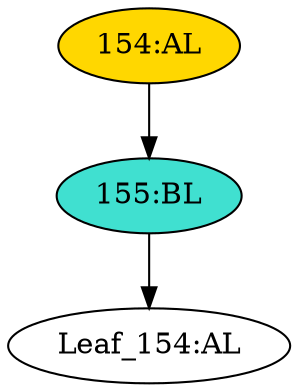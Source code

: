 strict digraph "" {
	node [label="\N"];
	"154:AL"	 [ast="<pyverilog.vparser.ast.Always object at 0x7ff649d70ad0>",
		clk_sens=False,
		fillcolor=gold,
		label="154:AL",
		sens="[]",
		statements="[]",
		style=filled,
		typ=Always,
		use_var="[]"];
	"155:BL"	 [ast="<pyverilog.vparser.ast.Block object at 0x7ff649d70b90>",
		fillcolor=turquoise,
		label="155:BL",
		statements="[]",
		style=filled,
		typ=Block];
	"154:AL" -> "155:BL"	 [cond="[]",
		lineno=None];
	"Leaf_154:AL"	 [def_var="[]",
		label="Leaf_154:AL"];
	"155:BL" -> "Leaf_154:AL"	 [cond="[]",
		lineno=None];
}
